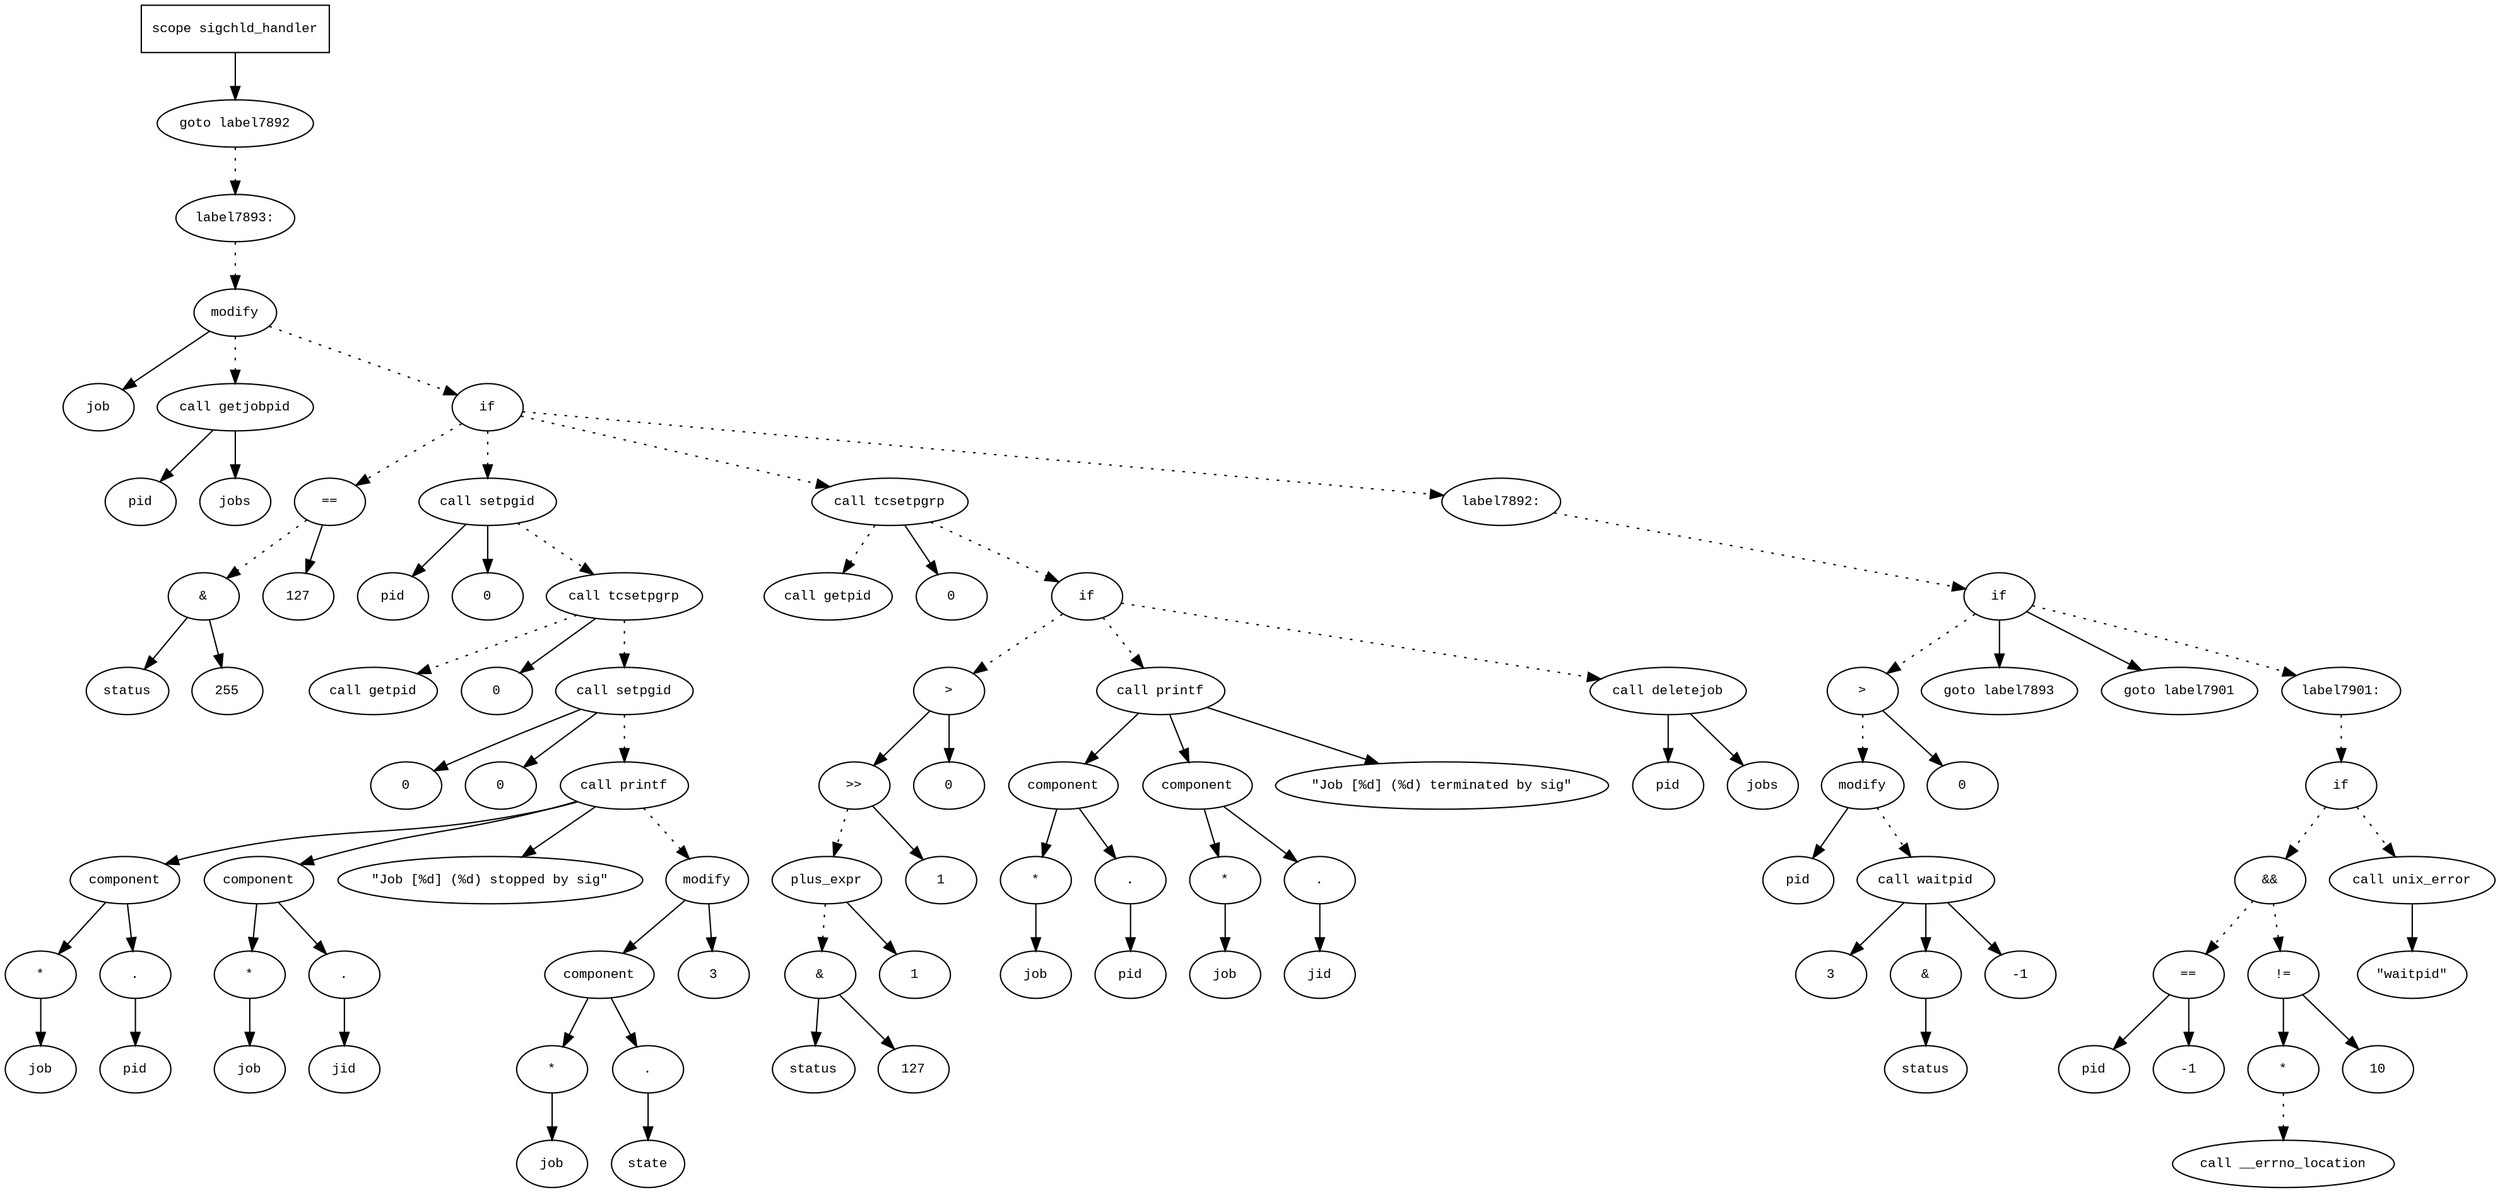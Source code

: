 digraph AST {
  graph [fontname="Times New Roman",fontsize=10];
  node  [fontname="Courier New",fontsize=10];
  edge  [fontname="Times New Roman",fontsize=10];

  node1 [label="scope sigchld_handler",shape=box];
  node2 [label="goto label7892",shape=ellipse];
  node1 -> node2;
  node3 [label="label7893:",shape=ellipse];
  node2 -> node3 [style=dotted];
  node4 [label="modify",shape=ellipse];
  node5 [label="job",shape=ellipse];
  node4 -> node5;
  node6 [label="call getjobpid",shape=ellipse];
  node7 [label="pid",shape=ellipse];
  node6 -> node7;
  node8 [label="jobs",shape=ellipse];
  node6 -> node8;
  node4 -> node6 [style=dotted];
  node3 -> node4 [style=dotted];
  node9 [label="if",shape=ellipse];
  node4 -> node9 [style=dotted];
  node10 [label="==",shape=ellipse];
  node11 [label="&",shape=ellipse];
  node12 [label="status",shape=ellipse];
  node11 -> node12;
  node13 [label="255",shape=ellipse];
  node11 -> node13;
  node10 -> node11 [style=dotted];
  node14 [label="127",shape=ellipse];
  node10 -> node14;
  node9 -> node10 [style=dotted];
  node15 [label="call setpgid",shape=ellipse];
  node16 [label="pid",shape=ellipse];
  node15 -> node16;
  node17 [label="0",shape=ellipse];
  node15 -> node17;
  node9 -> node15 [style=dotted];
  node18 [label="call tcsetpgrp",shape=ellipse];
  node19 [label="call getpid",shape=ellipse];
  node18 -> node19 [style=dotted];
  node20 [label="0",shape=ellipse];
  node18 -> node20;
  node15 -> node18 [style=dotted];
  node21 [label="call setpgid",shape=ellipse];
  node22 [label="0",shape=ellipse];
  node21 -> node22;
  node23 [label="0",shape=ellipse];
  node21 -> node23;
  node18 -> node21 [style=dotted];
  node24 [label="call printf",shape=ellipse];
  node25 [label="component",shape=ellipse];
  node24 -> node25;
  node26 [label="*",shape=ellipse];
  node27 [label="job",shape=ellipse];
  node26 -> node27;
  node25 -> node26;
  node28 [label=".",shape=ellipse];
  node25 -> node28;
  node29 [label="pid",shape=ellipse];
  node28 -> node29;
  node30 [label="component",shape=ellipse];
  node24 -> node30;
  node31 [label="*",shape=ellipse];
  node32 [label="job",shape=ellipse];
  node31 -> node32;
  node30 -> node31;
  node33 [label=".",shape=ellipse];
  node30 -> node33;
  node34 [label="jid",shape=ellipse];
  node33 -> node34;
  node35 [label="\"Job [%d] (%d) stopped by sig\"",shape=ellipse];
  node24 -> node35;
  node21 -> node24 [style=dotted];
  node36 [label="modify",shape=ellipse];
  node37 [label="component",shape=ellipse];
  node36 -> node37;
  node38 [label="*",shape=ellipse];
  node39 [label="job",shape=ellipse];
  node38 -> node39;
  node37 -> node38;
  node40 [label=".",shape=ellipse];
  node37 -> node40;
  node41 [label="state",shape=ellipse];
  node40 -> node41;
  node42 [label="3",shape=ellipse];
  node36 -> node42;
  node24 -> node36 [style=dotted];
  node43 [label="call tcsetpgrp",shape=ellipse];
  node44 [label="call getpid",shape=ellipse];
  node43 -> node44 [style=dotted];
  node45 [label="0",shape=ellipse];
  node43 -> node45;
  node9 -> node43 [style=dotted];
  node46 [label="if",shape=ellipse];
  node43 -> node46 [style=dotted];
  node47 [label=">",shape=ellipse];
  node48 [label=">>",shape=ellipse];
  node49 [label="plus_expr",shape=ellipse];
  node50 [label="&",shape=ellipse];
  node51 [label="status",shape=ellipse];
  node50 -> node51;
  node52 [label="127",shape=ellipse];
  node50 -> node52;
  node49 -> node50 [style=dotted];
  node53 [label="1",shape=ellipse];
  node49 -> node53;
  node48 -> node49 [style=dotted];
  node54 [label="1",shape=ellipse];
  node48 -> node54;
  node47 -> node48;
  node55 [label="0",shape=ellipse];
  node47 -> node55;
  node46 -> node47 [style=dotted];
  node56 [label="call printf",shape=ellipse];
  node57 [label="component",shape=ellipse];
  node56 -> node57;
  node58 [label="*",shape=ellipse];
  node59 [label="job",shape=ellipse];
  node58 -> node59;
  node57 -> node58;
  node60 [label=".",shape=ellipse];
  node57 -> node60;
  node61 [label="pid",shape=ellipse];
  node60 -> node61;
  node62 [label="component",shape=ellipse];
  node56 -> node62;
  node63 [label="*",shape=ellipse];
  node64 [label="job",shape=ellipse];
  node63 -> node64;
  node62 -> node63;
  node65 [label=".",shape=ellipse];
  node62 -> node65;
  node66 [label="jid",shape=ellipse];
  node65 -> node66;
  node67 [label="\"Job [%d] (%d) terminated by sig\"",shape=ellipse];
  node56 -> node67;
  node46 -> node56 [style=dotted];
  node68 [label="call deletejob",shape=ellipse];
  node69 [label="pid",shape=ellipse];
  node68 -> node69;
  node70 [label="jobs",shape=ellipse];
  node68 -> node70;
  node46 -> node68 [style=dotted];
  node71 [label="label7892:",shape=ellipse];
  node9 -> node71 [style=dotted];
  node72 [label="if",shape=ellipse];
  node71 -> node72 [style=dotted];
  node73 [label=">",shape=ellipse];
  node74 [label="modify",shape=ellipse];
  node75 [label="pid",shape=ellipse];
  node74 -> node75;
  node76 [label="call waitpid",shape=ellipse];
  node77 [label="3",shape=ellipse];
  node76 -> node77;
  node78 [label="&",shape=ellipse];
  node76 -> node78;
  node79 [label="status",shape=ellipse];
  node78 -> node79;
  node80 [label="-1",shape=ellipse];
  node76 -> node80;
  node74 -> node76 [style=dotted];
  node73 -> node74 [style=dotted];
  node81 [label="0",shape=ellipse];
  node73 -> node81;
  node72 -> node73 [style=dotted];
  node82 [label="goto label7893",shape=ellipse];
  node72 -> node82;
  node83 [label="goto label7901",shape=ellipse];
  node72 -> node83;
  node84 [label="label7901:",shape=ellipse];
  node72 -> node84 [style=dotted];
  node85 [label="if",shape=ellipse];
  node84 -> node85 [style=dotted];
  node86 [label="&&",shape=ellipse];
  node87 [label="==",shape=ellipse];
  node88 [label="pid",shape=ellipse];
  node87 -> node88;
  node89 [label="-1",shape=ellipse];
  node87 -> node89;
  node86 -> node87 [style=dotted];
  node90 [label="!=",shape=ellipse];
  node91 [label="*",shape=ellipse];
  node92 [label="call __errno_location",shape=ellipse];
  node91 -> node92 [style=dotted];
  node90 -> node91;
  node93 [label="10",shape=ellipse];
  node90 -> node93;
  node86 -> node90 [style=dotted];
  node85 -> node86 [style=dotted];
  node94 [label="call unix_error",shape=ellipse];
  node95 [label="\"waitpid\"",shape=ellipse];
  node94 -> node95;
  node85 -> node94 [style=dotted];
} 